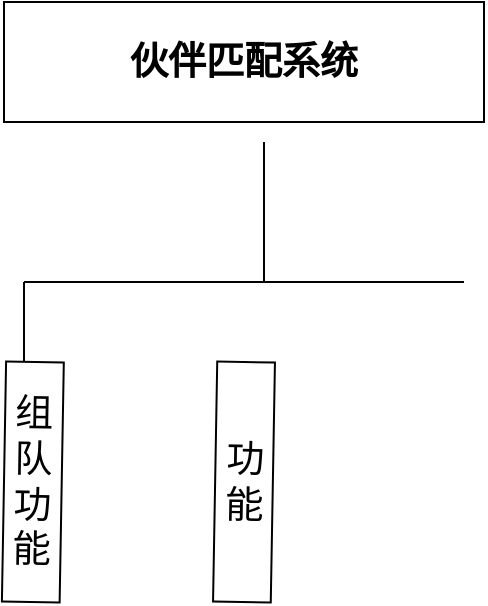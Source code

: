 <mxfile version="20.8.13" type="github">
  <diagram id="C5RBs43oDa-KdzZeNtuy" name="Page-1">
    <mxGraphModel dx="1434" dy="756" grid="1" gridSize="10" guides="1" tooltips="1" connect="1" arrows="1" fold="1" page="1" pageScale="1" pageWidth="827" pageHeight="1169" math="0" shadow="0">
      <root>
        <mxCell id="WIyWlLk6GJQsqaUBKTNV-0" />
        <mxCell id="WIyWlLk6GJQsqaUBKTNV-1" parent="WIyWlLk6GJQsqaUBKTNV-0" />
        <mxCell id="Mo76R5qrL9pFASk5yp_Z-0" value="伙伴匹配系统" style="rounded=0;whiteSpace=wrap;html=1;fontStyle=1;fontSize=19;" vertex="1" parent="WIyWlLk6GJQsqaUBKTNV-1">
          <mxGeometry x="270" y="100" width="240" height="60" as="geometry" />
        </mxCell>
        <mxCell id="Mo76R5qrL9pFASk5yp_Z-1" value="" style="endArrow=none;html=1;rounded=0;fontSize=19;" edge="1" parent="WIyWlLk6GJQsqaUBKTNV-1">
          <mxGeometry width="50" height="50" relative="1" as="geometry">
            <mxPoint x="400" y="240" as="sourcePoint" />
            <mxPoint x="400" y="170" as="targetPoint" />
          </mxGeometry>
        </mxCell>
        <mxCell id="Mo76R5qrL9pFASk5yp_Z-2" value="" style="endArrow=none;html=1;rounded=0;fontSize=19;" edge="1" parent="WIyWlLk6GJQsqaUBKTNV-1">
          <mxGeometry width="50" height="50" relative="1" as="geometry">
            <mxPoint x="280" y="240" as="sourcePoint" />
            <mxPoint x="400" y="240" as="targetPoint" />
          </mxGeometry>
        </mxCell>
        <mxCell id="Mo76R5qrL9pFASk5yp_Z-3" value="" style="endArrow=none;html=1;rounded=0;fontSize=19;" edge="1" parent="WIyWlLk6GJQsqaUBKTNV-1">
          <mxGeometry width="50" height="50" relative="1" as="geometry">
            <mxPoint x="400" y="240" as="sourcePoint" />
            <mxPoint x="500" y="240" as="targetPoint" />
          </mxGeometry>
        </mxCell>
        <mxCell id="Mo76R5qrL9pFASk5yp_Z-4" value="" style="endArrow=none;html=1;rounded=0;fontSize=19;" edge="1" parent="WIyWlLk6GJQsqaUBKTNV-1">
          <mxGeometry width="50" height="50" relative="1" as="geometry">
            <mxPoint x="280" y="280" as="sourcePoint" />
            <mxPoint x="280" y="240" as="targetPoint" />
          </mxGeometry>
        </mxCell>
        <mxCell id="Mo76R5qrL9pFASk5yp_Z-5" value="组队功能" style="rounded=0;whiteSpace=wrap;html=1;fontSize=19;rotation=1;verticalAlign=middle;align=center;" vertex="1" parent="WIyWlLk6GJQsqaUBKTNV-1">
          <mxGeometry x="270" y="280.01" width="28.86" height="120" as="geometry" />
        </mxCell>
        <mxCell id="Mo76R5qrL9pFASk5yp_Z-6" value="功能" style="rounded=0;whiteSpace=wrap;html=1;fontSize=19;rotation=1;verticalAlign=middle;align=center;" vertex="1" parent="WIyWlLk6GJQsqaUBKTNV-1">
          <mxGeometry x="375.57" y="280.01" width="28.86" height="120" as="geometry" />
        </mxCell>
      </root>
    </mxGraphModel>
  </diagram>
</mxfile>
